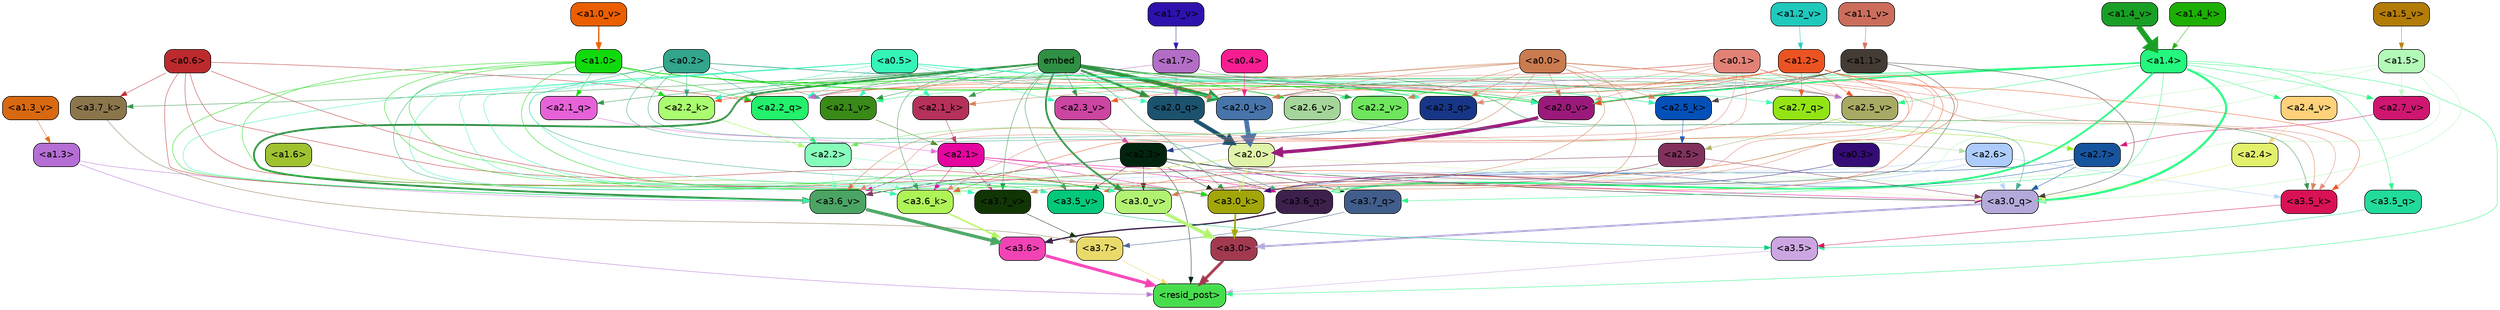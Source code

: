 strict digraph "" {
	graph [bgcolor=transparent,
		layout=dot,
		overlap=false,
		splines=true
	];
	"<a3.7>"	[color=black,
		fillcolor="#eada6a",
		fontname=Helvetica,
		shape=box,
		style="filled, rounded"];
	"<resid_post>"	[color=black,
		fillcolor="#47de4e",
		fontname=Helvetica,
		shape=box,
		style="filled, rounded"];
	"<a3.7>" -> "<resid_post>"	[color="#eada6a",
		penwidth=0.6239100098609924];
	"<a3.6>"	[color=black,
		fillcolor="#f243b5",
		fontname=Helvetica,
		shape=box,
		style="filled, rounded"];
	"<a3.6>" -> "<resid_post>"	[color="#f243b5",
		penwidth=4.569062113761902];
	"<a3.5>"	[color=black,
		fillcolor="#cca6e1",
		fontname=Helvetica,
		shape=box,
		style="filled, rounded"];
	"<a3.5>" -> "<resid_post>"	[color="#cca6e1",
		penwidth=0.6];
	"<a3.0>"	[color=black,
		fillcolor="#a2394f",
		fontname=Helvetica,
		shape=box,
		style="filled, rounded"];
	"<a3.0>" -> "<resid_post>"	[color="#a2394f",
		penwidth=4.283544182777405];
	"<a2.3>"	[color=black,
		fillcolor="#01240f",
		fontname=Helvetica,
		shape=box,
		style="filled, rounded"];
	"<a2.3>" -> "<resid_post>"	[color="#01240f",
		penwidth=0.6];
	"<a3.7_q>"	[color=black,
		fillcolor="#415d8b",
		fontname=Helvetica,
		shape=box,
		style="filled, rounded"];
	"<a2.3>" -> "<a3.7_q>"	[color="#01240f",
		penwidth=0.6];
	"<a3.6_q>"	[color=black,
		fillcolor="#3d204c",
		fontname=Helvetica,
		shape=box,
		style="filled, rounded"];
	"<a2.3>" -> "<a3.6_q>"	[color="#01240f",
		penwidth=0.6];
	"<a3.0_q>"	[color=black,
		fillcolor="#b4a9da",
		fontname=Helvetica,
		shape=box,
		style="filled, rounded"];
	"<a2.3>" -> "<a3.0_q>"	[color="#01240f",
		penwidth=0.6];
	"<a3.0_k>"	[color=black,
		fillcolor="#a2a608",
		fontname=Helvetica,
		shape=box,
		style="filled, rounded"];
	"<a2.3>" -> "<a3.0_k>"	[color="#01240f",
		penwidth=0.6];
	"<a3.6_v>"	[color=black,
		fillcolor="#4ba464",
		fontname=Helvetica,
		shape=box,
		style="filled, rounded"];
	"<a2.3>" -> "<a3.6_v>"	[color="#01240f",
		penwidth=0.6];
	"<a3.5_v>"	[color=black,
		fillcolor="#02c87a",
		fontname=Helvetica,
		shape=box,
		style="filled, rounded"];
	"<a2.3>" -> "<a3.5_v>"	[color="#01240f",
		penwidth=0.6];
	"<a3.0_v>"	[color=black,
		fillcolor="#b2f272",
		fontname=Helvetica,
		shape=box,
		style="filled, rounded"];
	"<a2.3>" -> "<a3.0_v>"	[color="#01240f",
		penwidth=0.6];
	"<a1.4>"	[color=black,
		fillcolor="#24f77d",
		fontname=Helvetica,
		shape=box,
		style="filled, rounded"];
	"<a1.4>" -> "<resid_post>"	[color="#24f77d",
		penwidth=0.6];
	"<a1.4>" -> "<a3.7_q>"	[color="#24f77d",
		penwidth=0.6];
	"<a1.4>" -> "<a3.6_q>"	[color="#24f77d",
		penwidth=2.7934007048606873];
	"<a3.5_q>"	[color=black,
		fillcolor="#21db9a",
		fontname=Helvetica,
		shape=box,
		style="filled, rounded"];
	"<a1.4>" -> "<a3.5_q>"	[color="#24f77d",
		penwidth=0.6];
	"<a1.4>" -> "<a3.0_q>"	[color="#24f77d",
		penwidth=3.340754985809326];
	"<a2.3_q>"	[color=black,
		fillcolor="#183687",
		fontname=Helvetica,
		shape=box,
		style="filled, rounded"];
	"<a1.4>" -> "<a2.3_q>"	[color="#24f77d",
		penwidth=0.6];
	"<a2.7_v>"	[color=black,
		fillcolor="#cf1670",
		fontname=Helvetica,
		shape=box,
		style="filled, rounded"];
	"<a1.4>" -> "<a2.7_v>"	[color="#24f77d",
		penwidth=0.6];
	"<a2.6_v>"	[color=black,
		fillcolor="#a5d59a",
		fontname=Helvetica,
		shape=box,
		style="filled, rounded"];
	"<a1.4>" -> "<a2.6_v>"	[color="#24f77d",
		penwidth=0.6];
	"<a2.5_v>"	[color=black,
		fillcolor="#a8aa64",
		fontname=Helvetica,
		shape=box,
		style="filled, rounded"];
	"<a1.4>" -> "<a2.5_v>"	[color="#24f77d",
		penwidth=0.6];
	"<a2.4_v>"	[color=black,
		fillcolor="#ffd17a",
		fontname=Helvetica,
		shape=box,
		style="filled, rounded"];
	"<a1.4>" -> "<a2.4_v>"	[color="#24f77d",
		penwidth=0.6];
	"<a2.1_v>"	[color=black,
		fillcolor="#398a17",
		fontname=Helvetica,
		shape=box,
		style="filled, rounded"];
	"<a1.4>" -> "<a2.1_v>"	[color="#24f77d",
		penwidth=0.6];
	"<a2.0_v>"	[color=black,
		fillcolor="#9b197a",
		fontname=Helvetica,
		shape=box,
		style="filled, rounded"];
	"<a1.4>" -> "<a2.0_v>"	[color="#24f77d",
		penwidth=2.268759250640869];
	"<a1.3>"	[color=black,
		fillcolor="#b56ed4",
		fontname=Helvetica,
		shape=box,
		style="filled, rounded"];
	"<a1.3>" -> "<resid_post>"	[color="#b56ed4",
		penwidth=0.6];
	"<a1.3>" -> "<a3.6_v>"	[color="#b56ed4",
		penwidth=0.6];
	"<a3.7_q>" -> "<a3.7>"	[color="#415d8b",
		penwidth=0.6];
	"<a3.6_q>" -> "<a3.6>"	[color="#3d204c",
		penwidth=2.0347584784030914];
	"<a3.5_q>" -> "<a3.5>"	[color="#21db9a",
		penwidth=0.6];
	"<a3.0_q>" -> "<a3.0>"	[color="#b4a9da",
		penwidth=2.8635367155075073];
	"<a3.7_k>"	[color=black,
		fillcolor="#8b764b",
		fontname=Helvetica,
		shape=box,
		style="filled, rounded"];
	"<a3.7_k>" -> "<a3.7>"	[color="#8b764b",
		penwidth=0.6];
	"<a3.6_k>"	[color=black,
		fillcolor="#aff457",
		fontname=Helvetica,
		shape=box,
		style="filled, rounded"];
	"<a3.6_k>" -> "<a3.6>"	[color="#aff457",
		penwidth=2.1760786175727844];
	"<a3.5_k>"	[color=black,
		fillcolor="#d91256",
		fontname=Helvetica,
		shape=box,
		style="filled, rounded"];
	"<a3.5_k>" -> "<a3.5>"	[color="#d91256",
		penwidth=0.6];
	"<a3.0_k>" -> "<a3.0>"	[color="#a2a608",
		penwidth=2.632905662059784];
	"<a3.7_v>"	[color=black,
		fillcolor="#113505",
		fontname=Helvetica,
		shape=box,
		style="filled, rounded"];
	"<a3.7_v>" -> "<a3.7>"	[color="#113505",
		penwidth=0.6];
	"<a3.6_v>" -> "<a3.6>"	[color="#4ba464",
		penwidth=4.981305837631226];
	"<a3.5_v>" -> "<a3.5>"	[color="#02c87a",
		penwidth=0.6];
	"<a3.0_v>" -> "<a3.0>"	[color="#b2f272",
		penwidth=5.168330669403076];
	"<a2.7>"	[color=black,
		fillcolor="#16549d",
		fontname=Helvetica,
		shape=box,
		style="filled, rounded"];
	"<a2.7>" -> "<a3.6_q>"	[color="#16549d",
		penwidth=0.6];
	"<a2.7>" -> "<a3.0_q>"	[color="#16549d",
		penwidth=0.6];
	"<a2.7>" -> "<a3.0_k>"	[color="#16549d",
		penwidth=0.6];
	"<a2.6>"	[color=black,
		fillcolor="#adccfc",
		fontname=Helvetica,
		shape=box,
		style="filled, rounded"];
	"<a2.6>" -> "<a3.6_q>"	[color="#adccfc",
		penwidth=0.6];
	"<a2.6>" -> "<a3.0_q>"	[color="#adccfc",
		penwidth=0.6];
	"<a2.6>" -> "<a3.6_k>"	[color="#adccfc",
		penwidth=0.6];
	"<a2.6>" -> "<a3.5_k>"	[color="#adccfc",
		penwidth=0.6];
	"<a2.6>" -> "<a3.0_k>"	[color="#adccfc",
		penwidth=0.6];
	"<a2.1>"	[color=black,
		fillcolor="#e5059f",
		fontname=Helvetica,
		shape=box,
		style="filled, rounded"];
	"<a2.1>" -> "<a3.6_q>"	[color="#e5059f",
		penwidth=0.6];
	"<a2.1>" -> "<a3.0_q>"	[color="#e5059f",
		penwidth=0.6];
	"<a2.1>" -> "<a3.6_k>"	[color="#e5059f",
		penwidth=0.6];
	"<a2.1>" -> "<a3.0_k>"	[color="#e5059f",
		penwidth=0.6];
	"<a2.1>" -> "<a3.7_v>"	[color="#e5059f",
		penwidth=0.6];
	"<a2.1>" -> "<a3.6_v>"	[color="#e5059f",
		penwidth=0.6];
	"<a2.0>"	[color=black,
		fillcolor="#e1f3a8",
		fontname=Helvetica,
		shape=box,
		style="filled, rounded"];
	"<a2.0>" -> "<a3.6_q>"	[color="#e1f3a8",
		penwidth=0.6];
	"<a2.0>" -> "<a3.0_q>"	[color="#e1f3a8",
		penwidth=0.6];
	"<a2.0>" -> "<a3.6_k>"	[color="#e1f3a8",
		penwidth=1.6382827460765839];
	"<a2.0>" -> "<a3.0_k>"	[color="#e1f3a8",
		penwidth=2.161143198609352];
	"<a1.5>"	[color=black,
		fillcolor="#b3f9b8",
		fontname=Helvetica,
		shape=box,
		style="filled, rounded"];
	"<a1.5>" -> "<a3.6_q>"	[color="#b3f9b8",
		penwidth=0.6];
	"<a1.5>" -> "<a3.0_q>"	[color="#b3f9b8",
		penwidth=0.6];
	"<a1.5>" -> "<a3.6_k>"	[color="#b3f9b8",
		penwidth=0.6];
	"<a1.5>" -> "<a3.0_k>"	[color="#b3f9b8",
		penwidth=0.6];
	"<a1.5>" -> "<a2.7_v>"	[color="#b3f9b8",
		penwidth=0.6];
	"<a0.2>"	[color=black,
		fillcolor="#32a58c",
		fontname=Helvetica,
		shape=box,
		style="filled, rounded"];
	"<a0.2>" -> "<a3.6_q>"	[color="#32a58c",
		penwidth=0.6];
	"<a0.2>" -> "<a3.0_q>"	[color="#32a58c",
		penwidth=0.6];
	"<a0.2>" -> "<a3.6_k>"	[color="#32a58c",
		penwidth=0.6];
	"<a0.2>" -> "<a3.0_k>"	[color="#32a58c",
		penwidth=0.6];
	"<a2.2_q>"	[color=black,
		fillcolor="#23f06b",
		fontname=Helvetica,
		shape=box,
		style="filled, rounded"];
	"<a0.2>" -> "<a2.2_q>"	[color="#32a58c",
		penwidth=0.6];
	"<a2.2_k>"	[color=black,
		fillcolor="#aafd6f",
		fontname=Helvetica,
		shape=box,
		style="filled, rounded"];
	"<a0.2>" -> "<a2.2_k>"	[color="#32a58c",
		penwidth=0.6];
	"<a2.0_k>"	[color=black,
		fillcolor="#4774aa",
		fontname=Helvetica,
		shape=box,
		style="filled, rounded"];
	"<a0.2>" -> "<a2.0_k>"	[color="#32a58c",
		penwidth=0.6];
	"<a0.2>" -> "<a2.1_v>"	[color="#32a58c",
		penwidth=0.6];
	"<a0.2>" -> "<a2.0_v>"	[color="#32a58c",
		penwidth=0.6];
	"<a2.5>"	[color=black,
		fillcolor="#82315e",
		fontname=Helvetica,
		shape=box,
		style="filled, rounded"];
	"<a2.5>" -> "<a3.0_q>"	[color="#82315e",
		penwidth=0.6];
	"<a2.5>" -> "<a3.0_k>"	[color="#82315e",
		penwidth=0.6];
	"<a2.5>" -> "<a3.6_v>"	[color="#82315e",
		penwidth=0.6];
	"<a2.5>" -> "<a3.0_v>"	[color="#82315e",
		penwidth=0.6];
	"<a2.4>"	[color=black,
		fillcolor="#e3f06c",
		fontname=Helvetica,
		shape=box,
		style="filled, rounded"];
	"<a2.4>" -> "<a3.0_q>"	[color="#e3f06c",
		penwidth=0.6];
	"<a1.1>"	[color=black,
		fillcolor="#433b34",
		fontname=Helvetica,
		shape=box,
		style="filled, rounded"];
	"<a1.1>" -> "<a3.0_q>"	[color="#433b34",
		penwidth=0.6];
	"<a1.1>" -> "<a3.0_k>"	[color="#433b34",
		penwidth=0.6];
	"<a2.5_k>"	[color=black,
		fillcolor="#0350b8",
		fontname=Helvetica,
		shape=box,
		style="filled, rounded"];
	"<a1.1>" -> "<a2.5_k>"	[color="#433b34",
		penwidth=0.6];
	"<a1.1>" -> "<a2.0_k>"	[color="#433b34",
		penwidth=0.6];
	"<a1.1>" -> "<a2.0_v>"	[color="#433b34",
		penwidth=0.6];
	"<a0.6>"	[color=black,
		fillcolor="#bd2a2e",
		fontname=Helvetica,
		shape=box,
		style="filled, rounded"];
	"<a0.6>" -> "<a3.7_k>"	[color="#bd2a2e",
		penwidth=0.6];
	"<a0.6>" -> "<a3.6_k>"	[color="#bd2a2e",
		penwidth=0.6];
	"<a0.6>" -> "<a3.0_k>"	[color="#bd2a2e",
		penwidth=0.6];
	"<a0.6>" -> "<a3.6_v>"	[color="#bd2a2e",
		penwidth=0.6];
	"<a0.6>" -> "<a3.0_v>"	[color="#bd2a2e",
		penwidth=0.6];
	"<a0.6>" -> "<a2.2_q>"	[color="#bd2a2e",
		penwidth=0.6];
	embed	[color=black,
		fillcolor="#2f9044",
		fontname=Helvetica,
		shape=box,
		style="filled, rounded"];
	embed -> "<a3.7_k>"	[color="#2f9044",
		penwidth=0.6];
	embed -> "<a3.6_k>"	[color="#2f9044",
		penwidth=0.6];
	embed -> "<a3.5_k>"	[color="#2f9044",
		penwidth=0.6];
	embed -> "<a3.0_k>"	[color="#2f9044",
		penwidth=0.6];
	embed -> "<a3.7_v>"	[color="#2f9044",
		penwidth=0.6];
	embed -> "<a3.6_v>"	[color="#2f9044",
		penwidth=2.7825746536254883];
	embed -> "<a3.5_v>"	[color="#2f9044",
		penwidth=0.6];
	embed -> "<a3.0_v>"	[color="#2f9044",
		penwidth=2.6950180530548096];
	embed -> "<a2.3_q>"	[color="#2f9044",
		penwidth=0.6];
	embed -> "<a2.2_q>"	[color="#2f9044",
		penwidth=0.6];
	"<a2.1_q>"	[color=black,
		fillcolor="#e762d8",
		fontname=Helvetica,
		shape=box,
		style="filled, rounded"];
	embed -> "<a2.1_q>"	[color="#2f9044",
		penwidth=0.6];
	"<a2.0_q>"	[color=black,
		fillcolor="#1b526e",
		fontname=Helvetica,
		shape=box,
		style="filled, rounded"];
	embed -> "<a2.0_q>"	[color="#2f9044",
		penwidth=3.305941343307495];
	embed -> "<a2.5_k>"	[color="#2f9044",
		penwidth=0.6];
	embed -> "<a2.2_k>"	[color="#2f9044",
		penwidth=0.6698317527770996];
	"<a2.1_k>"	[color=black,
		fillcolor="#b63159",
		fontname=Helvetica,
		shape=box,
		style="filled, rounded"];
	embed -> "<a2.1_k>"	[color="#2f9044",
		penwidth=0.6];
	embed -> "<a2.0_k>"	[color="#2f9044",
		penwidth=6.12570995092392];
	embed -> "<a2.6_v>"	[color="#2f9044",
		penwidth=0.6];
	embed -> "<a2.5_v>"	[color="#2f9044",
		penwidth=0.6];
	"<a2.3_v>"	[color=black,
		fillcolor="#cb45a1",
		fontname=Helvetica,
		shape=box,
		style="filled, rounded"];
	embed -> "<a2.3_v>"	[color="#2f9044",
		penwidth=0.6];
	"<a2.2_v>"	[color=black,
		fillcolor="#6fe65d",
		fontname=Helvetica,
		shape=box,
		style="filled, rounded"];
	embed -> "<a2.2_v>"	[color="#2f9044",
		penwidth=0.6];
	embed -> "<a2.1_v>"	[color="#2f9044",
		penwidth=0.6];
	embed -> "<a2.0_v>"	[color="#2f9044",
		penwidth=0.6];
	"<a2.2>"	[color=black,
		fillcolor="#87fdbb",
		fontname=Helvetica,
		shape=box,
		style="filled, rounded"];
	"<a2.2>" -> "<a3.6_k>"	[color="#87fdbb",
		penwidth=0.6];
	"<a2.2>" -> "<a3.0_k>"	[color="#87fdbb",
		penwidth=0.6];
	"<a2.2>" -> "<a3.6_v>"	[color="#87fdbb",
		penwidth=0.6];
	"<a1.6>"	[color=black,
		fillcolor="#9fc231",
		fontname=Helvetica,
		shape=box,
		style="filled, rounded"];
	"<a1.6>" -> "<a3.6_k>"	[color="#9fc231",
		penwidth=0.6];
	"<a1.2>"	[color=black,
		fillcolor="#ec5322",
		fontname=Helvetica,
		shape=box,
		style="filled, rounded"];
	"<a1.2>" -> "<a3.6_k>"	[color="#ec5322",
		penwidth=0.6];
	"<a1.2>" -> "<a3.5_k>"	[color="#ec5322",
		penwidth=0.6];
	"<a1.2>" -> "<a3.0_k>"	[color="#ec5322",
		penwidth=0.6];
	"<a1.2>" -> "<a3.5_v>"	[color="#ec5322",
		penwidth=0.6];
	"<a2.7_q>"	[color=black,
		fillcolor="#93e415",
		fontname=Helvetica,
		shape=box,
		style="filled, rounded"];
	"<a1.2>" -> "<a2.7_q>"	[color="#ec5322",
		penwidth=0.6];
	"<a1.2>" -> "<a2.2_q>"	[color="#ec5322",
		penwidth=0.6];
	"<a1.2>" -> "<a2.2_k>"	[color="#ec5322",
		penwidth=0.6];
	"<a1.2>" -> "<a2.5_v>"	[color="#ec5322",
		penwidth=0.6];
	"<a1.2>" -> "<a2.3_v>"	[color="#ec5322",
		penwidth=0.6];
	"<a1.2>" -> "<a2.0_v>"	[color="#ec5322",
		penwidth=0.6];
	"<a1.0>"	[color=black,
		fillcolor="#11da0c",
		fontname=Helvetica,
		shape=box,
		style="filled, rounded"];
	"<a1.0>" -> "<a3.6_k>"	[color="#11da0c",
		penwidth=0.6];
	"<a1.0>" -> "<a3.0_k>"	[color="#11da0c",
		penwidth=0.6];
	"<a1.0>" -> "<a3.6_v>"	[color="#11da0c",
		penwidth=0.6];
	"<a1.0>" -> "<a3.5_v>"	[color="#11da0c",
		penwidth=0.6];
	"<a1.0>" -> "<a3.0_v>"	[color="#11da0c",
		penwidth=0.6];
	"<a1.0>" -> "<a2.3_q>"	[color="#11da0c",
		penwidth=0.6];
	"<a1.0>" -> "<a2.2_q>"	[color="#11da0c",
		penwidth=0.6];
	"<a1.0>" -> "<a2.1_q>"	[color="#11da0c",
		penwidth=0.6];
	"<a1.0>" -> "<a2.2_k>"	[color="#11da0c",
		penwidth=0.6];
	"<a1.0>" -> "<a2.0_k>"	[color="#11da0c",
		penwidth=0.6];
	"<a1.0>" -> "<a2.6_v>"	[color="#11da0c",
		penwidth=0.6];
	"<a1.0>" -> "<a2.0_v>"	[color="#11da0c",
		penwidth=1.2213096618652344];
	"<a0.5>"	[color=black,
		fillcolor="#34f4b8",
		fontname=Helvetica,
		shape=box,
		style="filled, rounded"];
	"<a0.5>" -> "<a3.6_k>"	[color="#34f4b8",
		penwidth=0.6];
	"<a0.5>" -> "<a3.7_v>"	[color="#34f4b8",
		penwidth=0.6];
	"<a0.5>" -> "<a3.6_v>"	[color="#34f4b8",
		penwidth=0.6];
	"<a0.5>" -> "<a3.5_v>"	[color="#34f4b8",
		penwidth=0.6];
	"<a0.5>" -> "<a3.0_v>"	[color="#34f4b8",
		penwidth=0.6];
	"<a0.5>" -> "<a2.7_q>"	[color="#34f4b8",
		penwidth=0.6];
	"<a0.5>" -> "<a2.3_q>"	[color="#34f4b8",
		penwidth=0.6];
	"<a0.5>" -> "<a2.2_q>"	[color="#34f4b8",
		penwidth=0.6];
	"<a0.5>" -> "<a2.0_q>"	[color="#34f4b8",
		penwidth=0.6];
	"<a0.5>" -> "<a2.5_k>"	[color="#34f4b8",
		penwidth=0.6];
	"<a0.5>" -> "<a2.2_k>"	[color="#34f4b8",
		penwidth=0.6];
	"<a0.5>" -> "<a2.1_k>"	[color="#34f4b8",
		penwidth=0.6];
	"<a0.5>" -> "<a2.0_k>"	[color="#34f4b8",
		penwidth=0.6900839805603027];
	"<a0.5>" -> "<a2.3_v>"	[color="#34f4b8",
		penwidth=0.6];
	"<a0.5>" -> "<a2.1_v>"	[color="#34f4b8",
		penwidth=0.6];
	"<a0.5>" -> "<a2.0_v>"	[color="#34f4b8",
		penwidth=0.6];
	"<a0.1>"	[color=black,
		fillcolor="#e28276",
		fontname=Helvetica,
		shape=box,
		style="filled, rounded"];
	"<a0.1>" -> "<a3.6_k>"	[color="#e28276",
		penwidth=0.6];
	"<a0.1>" -> "<a3.5_k>"	[color="#e28276",
		penwidth=0.6];
	"<a0.1>" -> "<a3.0_k>"	[color="#e28276",
		penwidth=0.6];
	"<a0.1>" -> "<a3.6_v>"	[color="#e28276",
		penwidth=0.6];
	"<a0.1>" -> "<a3.0_v>"	[color="#e28276",
		penwidth=0.6];
	"<a0.1>" -> "<a2.3_q>"	[color="#e28276",
		penwidth=0.6];
	"<a0.1>" -> "<a2.2_q>"	[color="#e28276",
		penwidth=0.6];
	"<a0.1>" -> "<a2.0_k>"	[color="#e28276",
		penwidth=0.6];
	"<a0.1>" -> "<a2.5_v>"	[color="#e28276",
		penwidth=0.6];
	"<a0.1>" -> "<a2.0_v>"	[color="#e28276",
		penwidth=0.6];
	"<a0.0>"	[color=black,
		fillcolor="#cb7b50",
		fontname=Helvetica,
		shape=box,
		style="filled, rounded"];
	"<a0.0>" -> "<a3.5_k>"	[color="#cb7b50",
		penwidth=0.6];
	"<a0.0>" -> "<a3.7_v>"	[color="#cb7b50",
		penwidth=0.6];
	"<a0.0>" -> "<a3.6_v>"	[color="#cb7b50",
		penwidth=0.6];
	"<a0.0>" -> "<a3.0_v>"	[color="#cb7b50",
		penwidth=0.6];
	"<a0.0>" -> "<a2.3_q>"	[color="#cb7b50",
		penwidth=0.6];
	"<a0.0>" -> "<a2.0_q>"	[color="#cb7b50",
		penwidth=0.6];
	"<a0.0>" -> "<a2.5_k>"	[color="#cb7b50",
		penwidth=0.6];
	"<a0.0>" -> "<a2.1_k>"	[color="#cb7b50",
		penwidth=0.6];
	"<a0.0>" -> "<a2.0_k>"	[color="#cb7b50",
		penwidth=0.6];
	"<a0.0>" -> "<a2.5_v>"	[color="#cb7b50",
		penwidth=0.6];
	"<a0.0>" -> "<a2.2_v>"	[color="#cb7b50",
		penwidth=0.6];
	"<a0.0>" -> "<a2.0_v>"	[color="#cb7b50",
		penwidth=0.6];
	"<a0.3>"	[color=black,
		fillcolor="#350b76",
		fontname=Helvetica,
		shape=box,
		style="filled, rounded"];
	"<a0.3>" -> "<a3.0_k>"	[color="#350b76",
		penwidth=0.6];
	"<a2.7_q>" -> "<a2.7>"	[color="#93e415",
		penwidth=0.6];
	"<a2.3_q>" -> "<a2.3>"	[color="#183687",
		penwidth=0.6];
	"<a2.2_q>" -> "<a2.2>"	[color="#23f06b",
		penwidth=0.7553567886352539];
	"<a2.1_q>" -> "<a2.1>"	[color="#e762d8",
		penwidth=0.6];
	"<a2.0_q>" -> "<a2.0>"	[color="#1b526e",
		penwidth=6.256794691085815];
	"<a2.5_k>" -> "<a2.5>"	[color="#0350b8",
		penwidth=0.6];
	"<a2.2_k>" -> "<a2.2>"	[color="#aafd6f",
		penwidth=0.8854708671569824];
	"<a2.1_k>" -> "<a2.1>"	[color="#b63159",
		penwidth=0.6];
	"<a2.0_k>" -> "<a2.0>"	[color="#4774aa",
		penwidth=7.231504917144775];
	"<a2.7_v>" -> "<a2.7>"	[color="#cf1670",
		penwidth=0.6];
	"<a2.6_v>" -> "<a2.6>"	[color="#a5d59a",
		penwidth=0.6];
	"<a2.5_v>" -> "<a2.5>"	[color="#a8aa64",
		penwidth=0.6];
	"<a2.4_v>" -> "<a2.4>"	[color="#ffd17a",
		penwidth=0.6];
	"<a2.3_v>" -> "<a2.3>"	[color="#cb45a1",
		penwidth=0.6];
	"<a2.2_v>" -> "<a2.2>"	[color="#6fe65d",
		penwidth=0.6];
	"<a2.1_v>" -> "<a2.1>"	[color="#398a17",
		penwidth=0.6];
	"<a2.0_v>" -> "<a2.0>"	[color="#9b197a",
		penwidth=5.231471925973892];
	"<a1.7>"	[color=black,
		fillcolor="#b36dc7",
		fontname=Helvetica,
		shape=box,
		style="filled, rounded"];
	"<a1.7>" -> "<a2.2_q>"	[color="#b36dc7",
		penwidth=0.6];
	"<a1.7>" -> "<a2.0_q>"	[color="#b36dc7",
		penwidth=0.6];
	"<a1.7>" -> "<a2.5_v>"	[color="#b36dc7",
		penwidth=0.6];
	"<a0.4>"	[color=black,
		fillcolor="#f81d91",
		fontname=Helvetica,
		shape=box,
		style="filled, rounded"];
	"<a0.4>" -> "<a2.0_k>"	[color="#f81d91",
		penwidth=0.6];
	"<a1.4_k>"	[color=black,
		fillcolor="#1daf04",
		fontname=Helvetica,
		shape=box,
		style="filled, rounded"];
	"<a1.4_k>" -> "<a1.4>"	[color="#1daf04",
		penwidth=0.6];
	"<a1.7_v>"	[color=black,
		fillcolor="#2f11ad",
		fontname=Helvetica,
		shape=box,
		style="filled, rounded"];
	"<a1.7_v>" -> "<a1.7>"	[color="#2f11ad",
		penwidth=0.6];
	"<a1.5_v>"	[color=black,
		fillcolor="#b37c07",
		fontname=Helvetica,
		shape=box,
		style="filled, rounded"];
	"<a1.5_v>" -> "<a1.5>"	[color="#b37c07",
		penwidth=0.6];
	"<a1.4_v>"	[color=black,
		fillcolor="#199f25",
		fontname=Helvetica,
		shape=box,
		style="filled, rounded"];
	"<a1.4_v>" -> "<a1.4>"	[color="#199f25",
		penwidth=8.36684274673462];
	"<a1.3_v>"	[color=black,
		fillcolor="#d96910",
		fontname=Helvetica,
		shape=box,
		style="filled, rounded"];
	"<a1.3_v>" -> "<a1.3>"	[color="#d96910",
		penwidth=0.6];
	"<a1.2_v>"	[color=black,
		fillcolor="#1fc9bc",
		fontname=Helvetica,
		shape=box,
		style="filled, rounded"];
	"<a1.2_v>" -> "<a1.2>"	[color="#1fc9bc",
		penwidth=0.6];
	"<a1.1_v>"	[color=black,
		fillcolor="#cc6d5c",
		fontname=Helvetica,
		shape=box,
		style="filled, rounded"];
	"<a1.1_v>" -> "<a1.1>"	[color="#cc6d5c",
		penwidth=0.6];
	"<a1.0_v>"	[color=black,
		fillcolor="#eb5e00",
		fontname=Helvetica,
		shape=box,
		style="filled, rounded"];
	"<a1.0_v>" -> "<a1.0>"	[color="#eb5e00",
		penwidth=1.9665732383728027];
}
